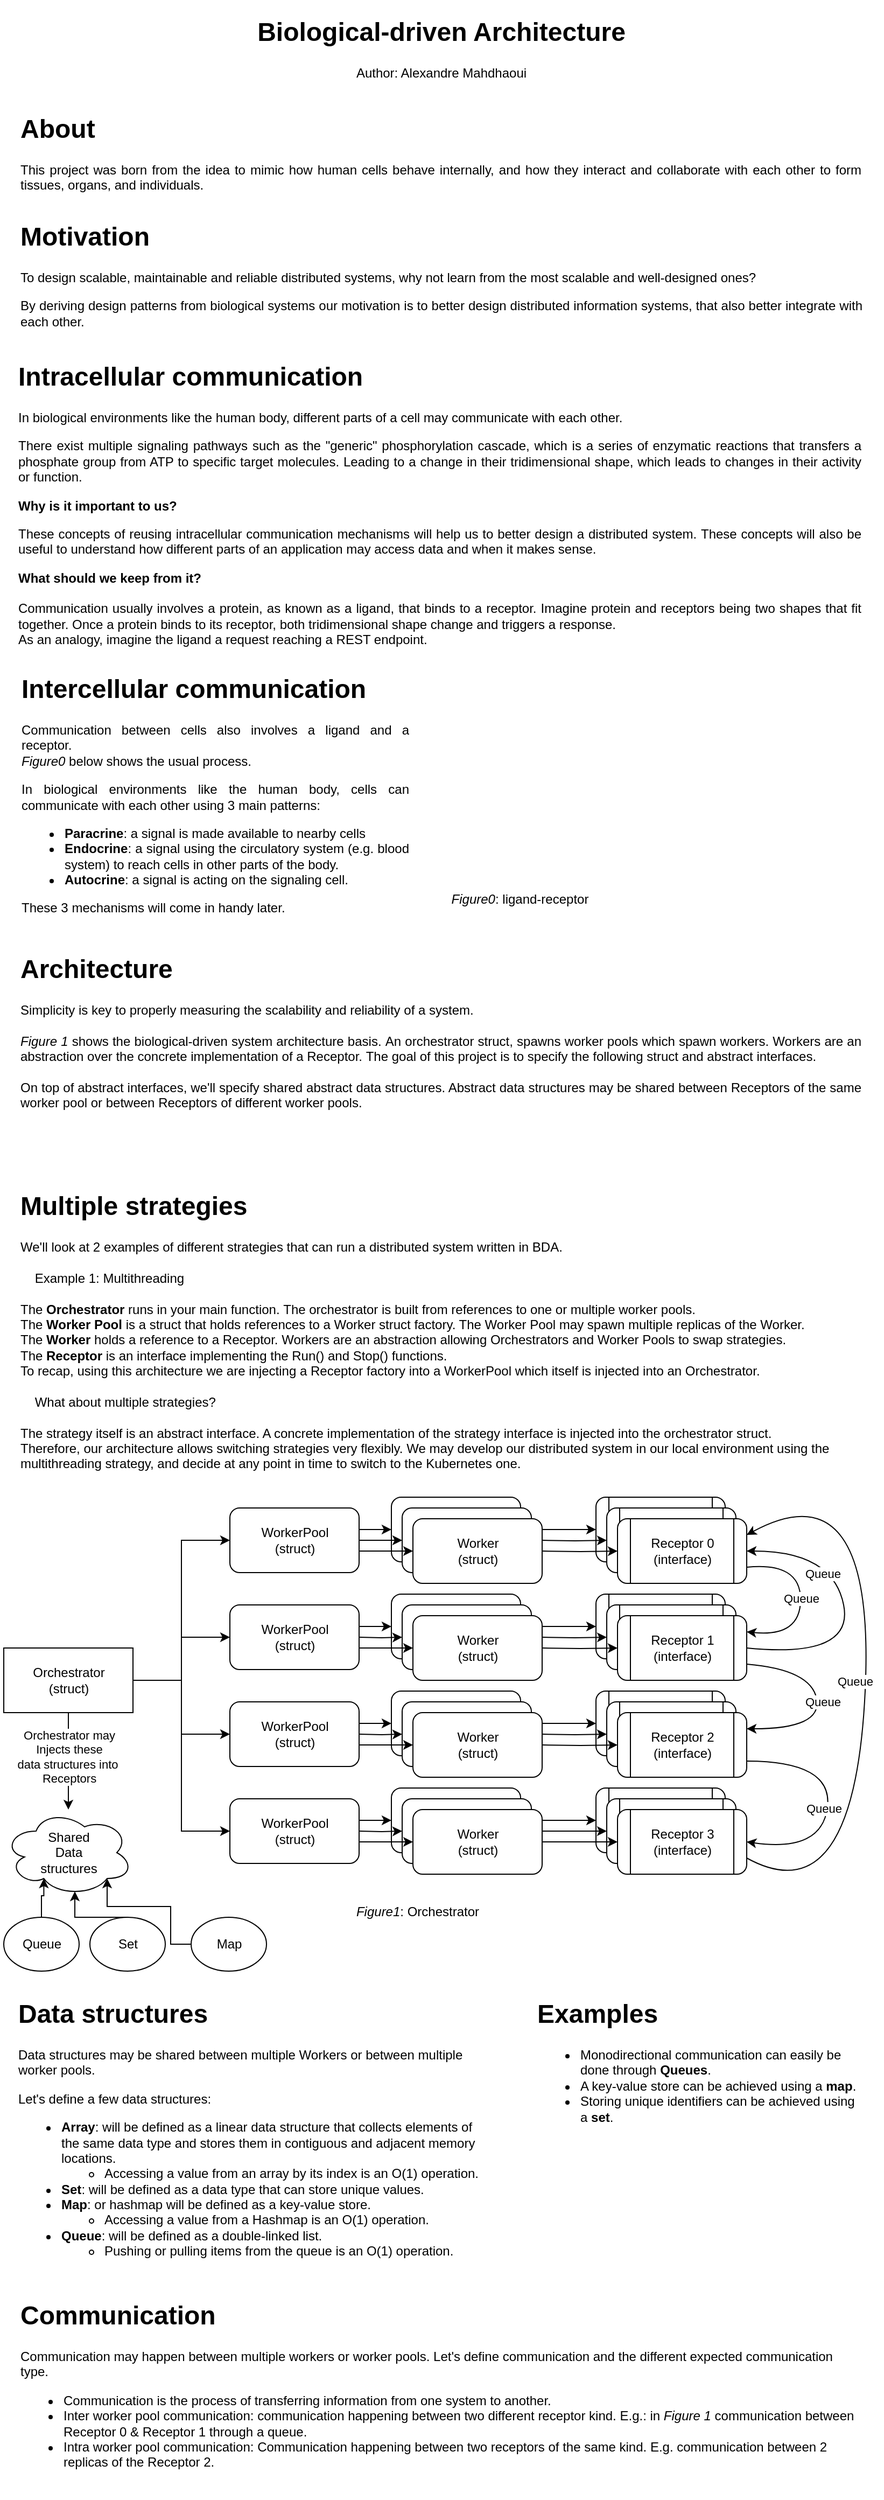<mxfile version="21.1.4" type="device">
  <diagram name="Page-1" id="3RTwwNzxo26qs1VDL8AL">
    <mxGraphModel dx="1060" dy="1988" grid="1" gridSize="10" guides="1" tooltips="1" connect="1" arrows="1" fold="1" page="1" pageScale="1" pageWidth="827" pageHeight="1169" math="0" shadow="0">
      <root>
        <mxCell id="0" />
        <mxCell id="1" parent="0" />
        <mxCell id="H1lLfUX2kMNGkCiDXfFh-97" value="" style="edgeStyle=orthogonalEdgeStyle;rounded=0;orthogonalLoop=1;jettySize=auto;html=1;" edge="1" parent="1" target="H1lLfUX2kMNGkCiDXfFh-98">
          <mxGeometry relative="1" as="geometry">
            <mxPoint x="500.5" y="450" as="sourcePoint" />
            <Array as="points">
              <mxPoint x="500.5" y="440" />
            </Array>
          </mxGeometry>
        </mxCell>
        <mxCell id="H1lLfUX2kMNGkCiDXfFh-58" value="Worker" style="rounded=1;whiteSpace=wrap;html=1;" vertex="1" parent="1">
          <mxGeometry x="370.5" y="230" width="120" height="60" as="geometry" />
        </mxCell>
        <mxCell id="H1lLfUX2kMNGkCiDXfFh-6" style="edgeStyle=orthogonalEdgeStyle;rounded=0;orthogonalLoop=1;jettySize=auto;html=1;entryX=0;entryY=0.5;entryDx=0;entryDy=0;" edge="1" parent="1" source="H1lLfUX2kMNGkCiDXfFh-1" target="H1lLfUX2kMNGkCiDXfFh-2">
          <mxGeometry relative="1" as="geometry" />
        </mxCell>
        <mxCell id="H1lLfUX2kMNGkCiDXfFh-7" style="edgeStyle=orthogonalEdgeStyle;rounded=0;orthogonalLoop=1;jettySize=auto;html=1;entryX=0;entryY=0.5;entryDx=0;entryDy=0;" edge="1" parent="1" source="H1lLfUX2kMNGkCiDXfFh-1" target="H1lLfUX2kMNGkCiDXfFh-3">
          <mxGeometry relative="1" as="geometry" />
        </mxCell>
        <mxCell id="H1lLfUX2kMNGkCiDXfFh-8" style="edgeStyle=orthogonalEdgeStyle;rounded=0;orthogonalLoop=1;jettySize=auto;html=1;entryX=0;entryY=0.5;entryDx=0;entryDy=0;" edge="1" parent="1" source="H1lLfUX2kMNGkCiDXfFh-1" target="H1lLfUX2kMNGkCiDXfFh-4">
          <mxGeometry relative="1" as="geometry" />
        </mxCell>
        <mxCell id="H1lLfUX2kMNGkCiDXfFh-9" style="edgeStyle=orthogonalEdgeStyle;rounded=0;orthogonalLoop=1;jettySize=auto;html=1;entryX=0;entryY=0.5;entryDx=0;entryDy=0;" edge="1" parent="1" source="H1lLfUX2kMNGkCiDXfFh-1" target="H1lLfUX2kMNGkCiDXfFh-5">
          <mxGeometry relative="1" as="geometry" />
        </mxCell>
        <mxCell id="H1lLfUX2kMNGkCiDXfFh-24" value="" style="edgeStyle=orthogonalEdgeStyle;rounded=0;orthogonalLoop=1;jettySize=auto;html=1;" edge="1" parent="1" source="H1lLfUX2kMNGkCiDXfFh-1" target="H1lLfUX2kMNGkCiDXfFh-23">
          <mxGeometry relative="1" as="geometry" />
        </mxCell>
        <mxCell id="H1lLfUX2kMNGkCiDXfFh-128" value="Orchestrator may&lt;br&gt;Injects these &lt;br&gt;data structures into&amp;nbsp;&lt;br&gt;Receptors" style="edgeLabel;html=1;align=center;verticalAlign=middle;resizable=0;points=[];" vertex="1" connectable="0" parent="H1lLfUX2kMNGkCiDXfFh-24">
          <mxGeometry x="0.215" y="-2" relative="1" as="geometry">
            <mxPoint x="2" y="-14" as="offset" />
          </mxGeometry>
        </mxCell>
        <mxCell id="H1lLfUX2kMNGkCiDXfFh-1" value="Orchestrator&lt;br&gt;(struct)" style="rounded=0;whiteSpace=wrap;html=1;" vertex="1" parent="1">
          <mxGeometry x="10.5" y="370" width="120" height="60" as="geometry" />
        </mxCell>
        <mxCell id="H1lLfUX2kMNGkCiDXfFh-11" value="" style="edgeStyle=orthogonalEdgeStyle;rounded=0;orthogonalLoop=1;jettySize=auto;html=1;" edge="1" parent="1" source="H1lLfUX2kMNGkCiDXfFh-2" target="H1lLfUX2kMNGkCiDXfFh-10">
          <mxGeometry relative="1" as="geometry" />
        </mxCell>
        <mxCell id="H1lLfUX2kMNGkCiDXfFh-59" style="edgeStyle=orthogonalEdgeStyle;rounded=0;orthogonalLoop=1;jettySize=auto;html=1;entryX=0;entryY=0.5;entryDx=0;entryDy=0;" edge="1" parent="1" source="H1lLfUX2kMNGkCiDXfFh-2" target="H1lLfUX2kMNGkCiDXfFh-58">
          <mxGeometry relative="1" as="geometry">
            <Array as="points">
              <mxPoint x="350.5" y="260" />
              <mxPoint x="350.5" y="260" />
            </Array>
          </mxGeometry>
        </mxCell>
        <mxCell id="H1lLfUX2kMNGkCiDXfFh-2" value="WorkerPool&lt;br&gt;(struct)" style="rounded=1;whiteSpace=wrap;html=1;" vertex="1" parent="1">
          <mxGeometry x="220.5" y="240" width="120" height="60" as="geometry" />
        </mxCell>
        <mxCell id="H1lLfUX2kMNGkCiDXfFh-3" value="WorkerPool&lt;br&gt;(struct)" style="rounded=1;whiteSpace=wrap;html=1;" vertex="1" parent="1">
          <mxGeometry x="220.5" y="330" width="120" height="60" as="geometry" />
        </mxCell>
        <mxCell id="H1lLfUX2kMNGkCiDXfFh-4" value="WorkerPool&lt;br&gt;(struct)" style="rounded=1;whiteSpace=wrap;html=1;" vertex="1" parent="1">
          <mxGeometry x="220.5" y="420" width="120" height="60" as="geometry" />
        </mxCell>
        <mxCell id="H1lLfUX2kMNGkCiDXfFh-5" value="WorkerPool&lt;br&gt;(struct)" style="rounded=1;whiteSpace=wrap;html=1;" vertex="1" parent="1">
          <mxGeometry x="220.5" y="510" width="120" height="60" as="geometry" />
        </mxCell>
        <mxCell id="H1lLfUX2kMNGkCiDXfFh-10" value="Worker" style="rounded=1;whiteSpace=wrap;html=1;" vertex="1" parent="1">
          <mxGeometry x="380.5" y="240" width="120" height="60" as="geometry" />
        </mxCell>
        <mxCell id="H1lLfUX2kMNGkCiDXfFh-43" value="" style="edgeStyle=orthogonalEdgeStyle;rounded=0;orthogonalLoop=1;jettySize=auto;html=1;" edge="1" parent="1" target="H1lLfUX2kMNGkCiDXfFh-42">
          <mxGeometry relative="1" as="geometry">
            <mxPoint x="500.5" y="540" as="sourcePoint" />
            <Array as="points">
              <mxPoint x="500.5" y="530" />
            </Array>
          </mxGeometry>
        </mxCell>
        <mxCell id="H1lLfUX2kMNGkCiDXfFh-141" style="edgeStyle=orthogonalEdgeStyle;rounded=0;orthogonalLoop=1;jettySize=auto;html=1;entryX=0.31;entryY=0.8;entryDx=0;entryDy=0;entryPerimeter=0;" edge="1" parent="1" source="H1lLfUX2kMNGkCiDXfFh-20" target="H1lLfUX2kMNGkCiDXfFh-23">
          <mxGeometry relative="1" as="geometry" />
        </mxCell>
        <mxCell id="H1lLfUX2kMNGkCiDXfFh-20" value="Queue" style="ellipse;whiteSpace=wrap;html=1;" vertex="1" parent="1">
          <mxGeometry x="10.5" y="620" width="70" height="50" as="geometry" />
        </mxCell>
        <mxCell id="H1lLfUX2kMNGkCiDXfFh-140" value="" style="edgeStyle=orthogonalEdgeStyle;rounded=0;orthogonalLoop=1;jettySize=auto;html=1;entryX=0.55;entryY=0.95;entryDx=0;entryDy=0;entryPerimeter=0;" edge="1" parent="1" source="H1lLfUX2kMNGkCiDXfFh-21" target="H1lLfUX2kMNGkCiDXfFh-23">
          <mxGeometry relative="1" as="geometry">
            <Array as="points">
              <mxPoint x="76.5" y="620" />
            </Array>
          </mxGeometry>
        </mxCell>
        <mxCell id="H1lLfUX2kMNGkCiDXfFh-21" value="Set" style="ellipse;whiteSpace=wrap;html=1;" vertex="1" parent="1">
          <mxGeometry x="90.5" y="620" width="70" height="50" as="geometry" />
        </mxCell>
        <mxCell id="H1lLfUX2kMNGkCiDXfFh-30" style="edgeStyle=orthogonalEdgeStyle;rounded=0;orthogonalLoop=1;jettySize=auto;html=1;entryX=0.8;entryY=0.8;entryDx=0;entryDy=0;entryPerimeter=0;" edge="1" parent="1" source="H1lLfUX2kMNGkCiDXfFh-22" target="H1lLfUX2kMNGkCiDXfFh-23">
          <mxGeometry relative="1" as="geometry">
            <Array as="points">
              <mxPoint x="165.5" y="610" />
              <mxPoint x="106.5" y="610" />
            </Array>
          </mxGeometry>
        </mxCell>
        <mxCell id="H1lLfUX2kMNGkCiDXfFh-22" value="Map" style="ellipse;whiteSpace=wrap;html=1;" vertex="1" parent="1">
          <mxGeometry x="184.5" y="620" width="70" height="50" as="geometry" />
        </mxCell>
        <mxCell id="H1lLfUX2kMNGkCiDXfFh-23" value="Shared &lt;br&gt;Data &lt;br&gt;structures" style="ellipse;shape=cloud;whiteSpace=wrap;html=1;rounded=0;" vertex="1" parent="1">
          <mxGeometry x="10.5" y="520" width="120" height="80" as="geometry" />
        </mxCell>
        <mxCell id="H1lLfUX2kMNGkCiDXfFh-42" value="Effector" style="shape=process;whiteSpace=wrap;html=1;backgroundOutline=1;rounded=1;" vertex="1" parent="1">
          <mxGeometry x="560.5" y="500" width="120" height="60" as="geometry" />
        </mxCell>
        <mxCell id="H1lLfUX2kMNGkCiDXfFh-56" value="Worker&lt;br&gt;(struct)" style="rounded=1;whiteSpace=wrap;html=1;" vertex="1" parent="1">
          <mxGeometry x="390.5" y="250" width="120" height="60" as="geometry" />
        </mxCell>
        <mxCell id="H1lLfUX2kMNGkCiDXfFh-57" style="edgeStyle=orthogonalEdgeStyle;rounded=0;orthogonalLoop=1;jettySize=auto;html=1;entryX=0;entryY=0.5;entryDx=0;entryDy=0;" edge="1" parent="1" source="H1lLfUX2kMNGkCiDXfFh-2" target="H1lLfUX2kMNGkCiDXfFh-56">
          <mxGeometry relative="1" as="geometry">
            <Array as="points">
              <mxPoint x="350.5" y="280" />
              <mxPoint x="350.5" y="280" />
            </Array>
          </mxGeometry>
        </mxCell>
        <mxCell id="H1lLfUX2kMNGkCiDXfFh-75" value="Worker" style="rounded=1;whiteSpace=wrap;html=1;" vertex="1" parent="1">
          <mxGeometry x="370.5" y="320" width="120" height="60" as="geometry" />
        </mxCell>
        <mxCell id="H1lLfUX2kMNGkCiDXfFh-76" value="" style="edgeStyle=orthogonalEdgeStyle;rounded=0;orthogonalLoop=1;jettySize=auto;html=1;" edge="1" parent="1" target="H1lLfUX2kMNGkCiDXfFh-78">
          <mxGeometry relative="1" as="geometry">
            <mxPoint x="340.5" y="360" as="sourcePoint" />
          </mxGeometry>
        </mxCell>
        <mxCell id="H1lLfUX2kMNGkCiDXfFh-77" style="edgeStyle=orthogonalEdgeStyle;rounded=0;orthogonalLoop=1;jettySize=auto;html=1;entryX=0;entryY=0.5;entryDx=0;entryDy=0;" edge="1" parent="1" target="H1lLfUX2kMNGkCiDXfFh-75">
          <mxGeometry relative="1" as="geometry">
            <mxPoint x="340.5" y="360" as="sourcePoint" />
            <Array as="points">
              <mxPoint x="340.5" y="350" />
            </Array>
          </mxGeometry>
        </mxCell>
        <mxCell id="H1lLfUX2kMNGkCiDXfFh-78" value="Worker" style="rounded=1;whiteSpace=wrap;html=1;" vertex="1" parent="1">
          <mxGeometry x="380.5" y="330" width="120" height="60" as="geometry" />
        </mxCell>
        <mxCell id="H1lLfUX2kMNGkCiDXfFh-79" value="Worker&lt;br style=&quot;border-color: var(--border-color);&quot;&gt;(struct)" style="rounded=1;whiteSpace=wrap;html=1;" vertex="1" parent="1">
          <mxGeometry x="390.5" y="340" width="120" height="60" as="geometry" />
        </mxCell>
        <mxCell id="H1lLfUX2kMNGkCiDXfFh-80" style="edgeStyle=orthogonalEdgeStyle;rounded=0;orthogonalLoop=1;jettySize=auto;html=1;entryX=0;entryY=0.5;entryDx=0;entryDy=0;" edge="1" parent="1" target="H1lLfUX2kMNGkCiDXfFh-79">
          <mxGeometry relative="1" as="geometry">
            <mxPoint x="340.5" y="360" as="sourcePoint" />
            <Array as="points">
              <mxPoint x="340.5" y="370" />
            </Array>
          </mxGeometry>
        </mxCell>
        <mxCell id="H1lLfUX2kMNGkCiDXfFh-81" value="Worker" style="rounded=1;whiteSpace=wrap;html=1;" vertex="1" parent="1">
          <mxGeometry x="370.5" y="410" width="120" height="60" as="geometry" />
        </mxCell>
        <mxCell id="H1lLfUX2kMNGkCiDXfFh-82" value="" style="edgeStyle=orthogonalEdgeStyle;rounded=0;orthogonalLoop=1;jettySize=auto;html=1;" edge="1" parent="1" target="H1lLfUX2kMNGkCiDXfFh-84">
          <mxGeometry relative="1" as="geometry">
            <mxPoint x="340.5" y="450" as="sourcePoint" />
          </mxGeometry>
        </mxCell>
        <mxCell id="H1lLfUX2kMNGkCiDXfFh-83" style="edgeStyle=orthogonalEdgeStyle;rounded=0;orthogonalLoop=1;jettySize=auto;html=1;entryX=0;entryY=0.5;entryDx=0;entryDy=0;" edge="1" parent="1" target="H1lLfUX2kMNGkCiDXfFh-81">
          <mxGeometry relative="1" as="geometry">
            <mxPoint x="340.5" y="450" as="sourcePoint" />
            <Array as="points">
              <mxPoint x="340.5" y="440" />
            </Array>
          </mxGeometry>
        </mxCell>
        <mxCell id="H1lLfUX2kMNGkCiDXfFh-84" value="Worker" style="rounded=1;whiteSpace=wrap;html=1;" vertex="1" parent="1">
          <mxGeometry x="380.5" y="420" width="120" height="60" as="geometry" />
        </mxCell>
        <mxCell id="H1lLfUX2kMNGkCiDXfFh-85" value="Worker&lt;br style=&quot;border-color: var(--border-color);&quot;&gt;(struct)" style="rounded=1;whiteSpace=wrap;html=1;" vertex="1" parent="1">
          <mxGeometry x="390.5" y="430" width="120" height="60" as="geometry" />
        </mxCell>
        <mxCell id="H1lLfUX2kMNGkCiDXfFh-86" style="edgeStyle=orthogonalEdgeStyle;rounded=0;orthogonalLoop=1;jettySize=auto;html=1;entryX=0;entryY=0.5;entryDx=0;entryDy=0;" edge="1" parent="1" target="H1lLfUX2kMNGkCiDXfFh-85">
          <mxGeometry relative="1" as="geometry">
            <mxPoint x="340.5" y="450" as="sourcePoint" />
            <Array as="points">
              <mxPoint x="340.5" y="460" />
            </Array>
          </mxGeometry>
        </mxCell>
        <mxCell id="H1lLfUX2kMNGkCiDXfFh-87" value="Worker" style="rounded=1;whiteSpace=wrap;html=1;" vertex="1" parent="1">
          <mxGeometry x="370.5" y="500" width="120" height="60" as="geometry" />
        </mxCell>
        <mxCell id="H1lLfUX2kMNGkCiDXfFh-88" value="" style="edgeStyle=orthogonalEdgeStyle;rounded=0;orthogonalLoop=1;jettySize=auto;html=1;" edge="1" parent="1" target="H1lLfUX2kMNGkCiDXfFh-90">
          <mxGeometry relative="1" as="geometry">
            <mxPoint x="340.5" y="540" as="sourcePoint" />
          </mxGeometry>
        </mxCell>
        <mxCell id="H1lLfUX2kMNGkCiDXfFh-89" style="edgeStyle=orthogonalEdgeStyle;rounded=0;orthogonalLoop=1;jettySize=auto;html=1;entryX=0;entryY=0.5;entryDx=0;entryDy=0;" edge="1" parent="1" target="H1lLfUX2kMNGkCiDXfFh-87">
          <mxGeometry relative="1" as="geometry">
            <mxPoint x="340.5" y="540" as="sourcePoint" />
            <Array as="points">
              <mxPoint x="340.5" y="530" />
            </Array>
          </mxGeometry>
        </mxCell>
        <mxCell id="H1lLfUX2kMNGkCiDXfFh-95" style="edgeStyle=orthogonalEdgeStyle;rounded=0;orthogonalLoop=1;jettySize=auto;html=1;entryX=0;entryY=0.5;entryDx=0;entryDy=0;" edge="1" parent="1" source="H1lLfUX2kMNGkCiDXfFh-90" target="H1lLfUX2kMNGkCiDXfFh-93">
          <mxGeometry relative="1" as="geometry" />
        </mxCell>
        <mxCell id="H1lLfUX2kMNGkCiDXfFh-90" value="Worker" style="rounded=1;whiteSpace=wrap;html=1;" vertex="1" parent="1">
          <mxGeometry x="380.5" y="510" width="120" height="60" as="geometry" />
        </mxCell>
        <mxCell id="H1lLfUX2kMNGkCiDXfFh-91" value="Worker&lt;br style=&quot;border-color: var(--border-color);&quot;&gt;(struct)" style="rounded=1;whiteSpace=wrap;html=1;" vertex="1" parent="1">
          <mxGeometry x="390.5" y="520" width="120" height="60" as="geometry" />
        </mxCell>
        <mxCell id="H1lLfUX2kMNGkCiDXfFh-92" style="edgeStyle=orthogonalEdgeStyle;rounded=0;orthogonalLoop=1;jettySize=auto;html=1;entryX=0;entryY=0.5;entryDx=0;entryDy=0;" edge="1" parent="1" target="H1lLfUX2kMNGkCiDXfFh-91">
          <mxGeometry relative="1" as="geometry">
            <mxPoint x="340.5" y="540" as="sourcePoint" />
            <Array as="points">
              <mxPoint x="340.5" y="550" />
            </Array>
          </mxGeometry>
        </mxCell>
        <mxCell id="H1lLfUX2kMNGkCiDXfFh-93" value="Effector" style="shape=process;whiteSpace=wrap;html=1;backgroundOutline=1;rounded=1;" vertex="1" parent="1">
          <mxGeometry x="570.5" y="510" width="120" height="60" as="geometry" />
        </mxCell>
        <mxCell id="H1lLfUX2kMNGkCiDXfFh-94" value="Receptor 3&lt;br&gt;(interface)" style="shape=process;whiteSpace=wrap;html=1;backgroundOutline=1;rounded=1;" vertex="1" parent="1">
          <mxGeometry x="580.5" y="520" width="120" height="60" as="geometry" />
        </mxCell>
        <mxCell id="H1lLfUX2kMNGkCiDXfFh-96" style="edgeStyle=orthogonalEdgeStyle;rounded=0;orthogonalLoop=1;jettySize=auto;html=1;" edge="1" parent="1" source="H1lLfUX2kMNGkCiDXfFh-91" target="H1lLfUX2kMNGkCiDXfFh-94">
          <mxGeometry relative="1" as="geometry" />
        </mxCell>
        <mxCell id="H1lLfUX2kMNGkCiDXfFh-98" value="Effector" style="shape=process;whiteSpace=wrap;html=1;backgroundOutline=1;rounded=1;" vertex="1" parent="1">
          <mxGeometry x="560.5" y="410" width="120" height="60" as="geometry" />
        </mxCell>
        <mxCell id="H1lLfUX2kMNGkCiDXfFh-100" value="Effector" style="shape=process;whiteSpace=wrap;html=1;backgroundOutline=1;rounded=1;" vertex="1" parent="1">
          <mxGeometry x="570.5" y="420" width="120" height="60" as="geometry" />
        </mxCell>
        <mxCell id="H1lLfUX2kMNGkCiDXfFh-101" value="Receptor 2&lt;br&gt;(interface)" style="shape=process;whiteSpace=wrap;html=1;backgroundOutline=1;rounded=1;" vertex="1" parent="1">
          <mxGeometry x="580.5" y="430" width="120" height="60" as="geometry" />
        </mxCell>
        <mxCell id="H1lLfUX2kMNGkCiDXfFh-102" style="edgeStyle=orthogonalEdgeStyle;rounded=0;orthogonalLoop=1;jettySize=auto;html=1;" edge="1" parent="1" target="H1lLfUX2kMNGkCiDXfFh-101">
          <mxGeometry relative="1" as="geometry">
            <mxPoint x="510.5" y="460" as="sourcePoint" />
          </mxGeometry>
        </mxCell>
        <mxCell id="H1lLfUX2kMNGkCiDXfFh-99" style="edgeStyle=orthogonalEdgeStyle;rounded=0;orthogonalLoop=1;jettySize=auto;html=1;entryX=0;entryY=0.5;entryDx=0;entryDy=0;" edge="1" parent="1" target="H1lLfUX2kMNGkCiDXfFh-100">
          <mxGeometry relative="1" as="geometry">
            <mxPoint x="510.5" y="450" as="sourcePoint" />
          </mxGeometry>
        </mxCell>
        <mxCell id="H1lLfUX2kMNGkCiDXfFh-103" value="" style="edgeStyle=orthogonalEdgeStyle;rounded=0;orthogonalLoop=1;jettySize=auto;html=1;" edge="1" parent="1" target="H1lLfUX2kMNGkCiDXfFh-104">
          <mxGeometry relative="1" as="geometry">
            <mxPoint x="510.5" y="350" as="sourcePoint" />
            <Array as="points">
              <mxPoint x="510.5" y="350" />
              <mxPoint x="510.5" y="350" />
            </Array>
          </mxGeometry>
        </mxCell>
        <mxCell id="H1lLfUX2kMNGkCiDXfFh-104" value="Effector" style="shape=process;whiteSpace=wrap;html=1;backgroundOutline=1;rounded=1;" vertex="1" parent="1">
          <mxGeometry x="560.5" y="320" width="120" height="60" as="geometry" />
        </mxCell>
        <mxCell id="H1lLfUX2kMNGkCiDXfFh-105" value="Effector" style="shape=process;whiteSpace=wrap;html=1;backgroundOutline=1;rounded=1;" vertex="1" parent="1">
          <mxGeometry x="570.5" y="330" width="120" height="60" as="geometry" />
        </mxCell>
        <mxCell id="H1lLfUX2kMNGkCiDXfFh-106" value="Receptor 1&lt;br&gt;(interface)" style="shape=process;whiteSpace=wrap;html=1;backgroundOutline=1;rounded=1;" vertex="1" parent="1">
          <mxGeometry x="580.5" y="340" width="120" height="60" as="geometry" />
        </mxCell>
        <mxCell id="H1lLfUX2kMNGkCiDXfFh-107" style="edgeStyle=orthogonalEdgeStyle;rounded=0;orthogonalLoop=1;jettySize=auto;html=1;" edge="1" parent="1" target="H1lLfUX2kMNGkCiDXfFh-106">
          <mxGeometry relative="1" as="geometry">
            <mxPoint x="510.5" y="370" as="sourcePoint" />
          </mxGeometry>
        </mxCell>
        <mxCell id="H1lLfUX2kMNGkCiDXfFh-108" style="edgeStyle=orthogonalEdgeStyle;rounded=0;orthogonalLoop=1;jettySize=auto;html=1;entryX=0;entryY=0.5;entryDx=0;entryDy=0;" edge="1" parent="1" target="H1lLfUX2kMNGkCiDXfFh-105">
          <mxGeometry relative="1" as="geometry">
            <mxPoint x="510.5" y="360" as="sourcePoint" />
          </mxGeometry>
        </mxCell>
        <mxCell id="H1lLfUX2kMNGkCiDXfFh-109" value="" style="edgeStyle=orthogonalEdgeStyle;rounded=0;orthogonalLoop=1;jettySize=auto;html=1;" edge="1" parent="1" target="H1lLfUX2kMNGkCiDXfFh-110">
          <mxGeometry relative="1" as="geometry">
            <mxPoint x="520.5" y="260" as="sourcePoint" />
            <Array as="points">
              <mxPoint x="510.5" y="260" />
              <mxPoint x="510.5" y="260" />
            </Array>
          </mxGeometry>
        </mxCell>
        <mxCell id="H1lLfUX2kMNGkCiDXfFh-110" value="Effector" style="shape=process;whiteSpace=wrap;html=1;backgroundOutline=1;rounded=1;" vertex="1" parent="1">
          <mxGeometry x="560.5" y="230" width="120" height="60" as="geometry" />
        </mxCell>
        <mxCell id="H1lLfUX2kMNGkCiDXfFh-111" value="Effector" style="shape=process;whiteSpace=wrap;html=1;backgroundOutline=1;rounded=1;" vertex="1" parent="1">
          <mxGeometry x="570.5" y="240" width="120" height="60" as="geometry" />
        </mxCell>
        <mxCell id="H1lLfUX2kMNGkCiDXfFh-112" value="Receptor 0&lt;br&gt;(interface)" style="shape=process;whiteSpace=wrap;html=1;backgroundOutline=1;rounded=1;" vertex="1" parent="1">
          <mxGeometry x="580.5" y="250" width="120" height="60" as="geometry" />
        </mxCell>
        <mxCell id="H1lLfUX2kMNGkCiDXfFh-113" style="edgeStyle=orthogonalEdgeStyle;rounded=0;orthogonalLoop=1;jettySize=auto;html=1;" edge="1" parent="1" target="H1lLfUX2kMNGkCiDXfFh-112">
          <mxGeometry relative="1" as="geometry">
            <mxPoint x="510.5" y="280" as="sourcePoint" />
          </mxGeometry>
        </mxCell>
        <mxCell id="H1lLfUX2kMNGkCiDXfFh-114" style="edgeStyle=orthogonalEdgeStyle;rounded=0;orthogonalLoop=1;jettySize=auto;html=1;entryX=0;entryY=0.5;entryDx=0;entryDy=0;" edge="1" parent="1" target="H1lLfUX2kMNGkCiDXfFh-111">
          <mxGeometry relative="1" as="geometry">
            <mxPoint x="510.5" y="270" as="sourcePoint" />
          </mxGeometry>
        </mxCell>
        <mxCell id="H1lLfUX2kMNGkCiDXfFh-116" value="" style="curved=1;endArrow=classic;html=1;rounded=0;exitX=1;exitY=0.75;exitDx=0;exitDy=0;entryX=1;entryY=0.25;entryDx=0;entryDy=0;" edge="1" parent="1" source="H1lLfUX2kMNGkCiDXfFh-112" target="H1lLfUX2kMNGkCiDXfFh-106">
          <mxGeometry width="50" height="50" relative="1" as="geometry">
            <mxPoint x="700.5" y="280" as="sourcePoint" />
            <mxPoint x="750.5" y="230" as="targetPoint" />
            <Array as="points">
              <mxPoint x="750.5" y="290" />
              <mxPoint x="750.5" y="360" />
            </Array>
          </mxGeometry>
        </mxCell>
        <mxCell id="H1lLfUX2kMNGkCiDXfFh-117" value="Queue" style="edgeLabel;html=1;align=center;verticalAlign=middle;resizable=0;points=[];" vertex="1" connectable="0" parent="H1lLfUX2kMNGkCiDXfFh-116">
          <mxGeometry x="0.279" y="-4" relative="1" as="geometry">
            <mxPoint x="4" y="-25" as="offset" />
          </mxGeometry>
        </mxCell>
        <mxCell id="H1lLfUX2kMNGkCiDXfFh-120" value="" style="curved=1;endArrow=classic;html=1;rounded=0;exitX=1;exitY=0.75;exitDx=0;exitDy=0;entryX=1;entryY=0.5;entryDx=0;entryDy=0;" edge="1" parent="1" source="H1lLfUX2kMNGkCiDXfFh-101" target="H1lLfUX2kMNGkCiDXfFh-94">
          <mxGeometry width="50" height="50" relative="1" as="geometry">
            <mxPoint x="710.5" y="460" as="sourcePoint" />
            <mxPoint x="710.5" y="550" as="targetPoint" />
            <Array as="points">
              <mxPoint x="780.5" y="475" />
              <mxPoint x="770.5" y="560" />
            </Array>
          </mxGeometry>
        </mxCell>
        <mxCell id="H1lLfUX2kMNGkCiDXfFh-121" value="Queue" style="edgeLabel;html=1;align=center;verticalAlign=middle;resizable=0;points=[];" vertex="1" connectable="0" parent="H1lLfUX2kMNGkCiDXfFh-120">
          <mxGeometry x="0.279" y="-4" relative="1" as="geometry">
            <mxPoint x="4" y="-26" as="offset" />
          </mxGeometry>
        </mxCell>
        <mxCell id="H1lLfUX2kMNGkCiDXfFh-122" value="" style="curved=1;endArrow=classic;html=1;rounded=0;exitX=1;exitY=0.75;exitDx=0;exitDy=0;entryX=1;entryY=0.25;entryDx=0;entryDy=0;" edge="1" parent="1" source="H1lLfUX2kMNGkCiDXfFh-106" target="H1lLfUX2kMNGkCiDXfFh-101">
          <mxGeometry width="50" height="50" relative="1" as="geometry">
            <mxPoint x="700.5" y="370" as="sourcePoint" />
            <mxPoint x="700.5" y="460" as="targetPoint" />
            <Array as="points">
              <mxPoint x="760.5" y="390" />
              <mxPoint x="770.5" y="445" />
            </Array>
          </mxGeometry>
        </mxCell>
        <mxCell id="H1lLfUX2kMNGkCiDXfFh-123" value="Queue" style="edgeLabel;html=1;align=center;verticalAlign=middle;resizable=0;points=[];" vertex="1" connectable="0" parent="H1lLfUX2kMNGkCiDXfFh-122">
          <mxGeometry x="0.279" y="-4" relative="1" as="geometry">
            <mxPoint x="3" y="-21" as="offset" />
          </mxGeometry>
        </mxCell>
        <mxCell id="H1lLfUX2kMNGkCiDXfFh-126" value="" style="curved=1;endArrow=classic;html=1;rounded=0;exitX=1;exitY=0.75;exitDx=0;exitDy=0;entryX=1;entryY=0.25;entryDx=0;entryDy=0;" edge="1" parent="1" source="H1lLfUX2kMNGkCiDXfFh-94" target="H1lLfUX2kMNGkCiDXfFh-112">
          <mxGeometry width="50" height="50" relative="1" as="geometry">
            <mxPoint x="700.5" y="550" as="sourcePoint" />
            <mxPoint x="700.5" y="640" as="targetPoint" />
            <Array as="points">
              <mxPoint x="800.5" y="620" />
              <mxPoint x="820.5" y="200" />
            </Array>
          </mxGeometry>
        </mxCell>
        <mxCell id="H1lLfUX2kMNGkCiDXfFh-127" value="Queue" style="edgeLabel;html=1;align=center;verticalAlign=middle;resizable=0;points=[];" vertex="1" connectable="0" parent="H1lLfUX2kMNGkCiDXfFh-126">
          <mxGeometry x="0.279" y="-4" relative="1" as="geometry">
            <mxPoint x="-19" y="95" as="offset" />
          </mxGeometry>
        </mxCell>
        <mxCell id="H1lLfUX2kMNGkCiDXfFh-129" value="" style="curved=1;endArrow=classic;html=1;rounded=0;exitX=1;exitY=0.5;exitDx=0;exitDy=0;entryX=1;entryY=0.5;entryDx=0;entryDy=0;" edge="1" parent="1" source="H1lLfUX2kMNGkCiDXfFh-106" target="H1lLfUX2kMNGkCiDXfFh-112">
          <mxGeometry width="50" height="50" relative="1" as="geometry">
            <mxPoint x="700.5" y="370" as="sourcePoint" />
            <mxPoint x="700.5" y="445" as="targetPoint" />
            <Array as="points">
              <mxPoint x="800.5" y="380" />
              <mxPoint x="780.5" y="280" />
            </Array>
          </mxGeometry>
        </mxCell>
        <mxCell id="H1lLfUX2kMNGkCiDXfFh-130" value="Queue" style="edgeLabel;html=1;align=center;verticalAlign=middle;resizable=0;points=[];" vertex="1" connectable="0" parent="H1lLfUX2kMNGkCiDXfFh-129">
          <mxGeometry x="0.279" y="-4" relative="1" as="geometry">
            <mxPoint x="-18" as="offset" />
          </mxGeometry>
        </mxCell>
        <mxCell id="H1lLfUX2kMNGkCiDXfFh-133" value="&lt;h1&gt;Examples&lt;/h1&gt;&lt;p&gt;&lt;/p&gt;&lt;ul&gt;&lt;li&gt;Monodirectional communication can easily be done through &lt;b&gt;Queues&lt;/b&gt;.&lt;/li&gt;&lt;li&gt;A key-value store can be achieved using a &lt;b&gt;map&lt;/b&gt;.&lt;/li&gt;&lt;li&gt;Storing unique identifiers can be achieved using a &lt;b&gt;set&lt;/b&gt;.&lt;/li&gt;&lt;/ul&gt;&lt;p&gt;&lt;/p&gt;" style="text;html=1;strokeColor=none;fillColor=none;spacing=5;spacingTop=-20;whiteSpace=wrap;overflow=hidden;rounded=0;" vertex="1" parent="1">
          <mxGeometry x="500.5" y="690" width="309.5" height="160" as="geometry" />
        </mxCell>
        <mxCell id="H1lLfUX2kMNGkCiDXfFh-134" value="&lt;h1&gt;Data structures&lt;/h1&gt;&lt;p&gt;Data structures may be shared between multiple Workers or between multiple worker pools.&lt;/p&gt;&lt;p&gt;Let&#39;s define a few data structures:&lt;span style=&quot;background-color: initial;&quot;&gt;&amp;nbsp;&lt;/span&gt;&lt;/p&gt;&lt;ul&gt;&lt;li&gt;&lt;b&gt;Array&lt;/b&gt;: will be defined as a linear data structure that collects elements of the same data type and stores them in contiguous and adjacent memory locations.&lt;/li&gt;&lt;ul&gt;&lt;li&gt;Accessing a value from an array by its index is an O(1) operation.&lt;/li&gt;&lt;/ul&gt;&lt;li&gt;&lt;b&gt;Set&lt;/b&gt;: will be defined as a data type that can store unique values.&lt;/li&gt;&lt;li&gt;&lt;b&gt;Map&lt;/b&gt;: or hashmap will be defined as a key-value store.&lt;/li&gt;&lt;ul&gt;&lt;li&gt;Accessing a value from a Hashmap is an O(1) operation.&lt;/li&gt;&lt;/ul&gt;&lt;li style=&quot;border-color: var(--border-color);&quot;&gt;&lt;b&gt;Queue&lt;/b&gt;: will be defined as a double-linked list.&amp;nbsp;&lt;/li&gt;&lt;ul&gt;&lt;li style=&quot;border-color: var(--border-color);&quot;&gt;Pushing or pulling items from the queue is an O(1) operation.&lt;/li&gt;&lt;/ul&gt;&lt;/ul&gt;&lt;p&gt;&lt;/p&gt;" style="text;html=1;strokeColor=none;fillColor=none;spacing=5;spacingTop=-20;whiteSpace=wrap;overflow=hidden;rounded=0;" vertex="1" parent="1">
          <mxGeometry x="19" y="690" width="441" height="290" as="geometry" />
        </mxCell>
        <mxCell id="H1lLfUX2kMNGkCiDXfFh-135" value="&lt;h1 style=&quot;text-align: justify;&quot;&gt;Intercellular communication&lt;/h1&gt;&lt;div style=&quot;border-color: var(--border-color); text-align: justify;&quot;&gt;Communication between cells also involves a ligand and a receptor.&lt;/div&gt;&lt;div style=&quot;border-color: var(--border-color); text-align: justify;&quot;&gt;&lt;i&gt;Figure0&lt;/i&gt; below shows the usual process.&lt;/div&gt;&lt;p style=&quot;text-align: justify;&quot;&gt;&lt;span style=&quot;background-color: initial;&quot;&gt;In biological environments like the human body, cells can communicate with each other using 3 main patterns:&lt;/span&gt;&lt;br&gt;&lt;/p&gt;&lt;p&gt;&lt;/p&gt;&lt;ul&gt;&lt;li style=&quot;text-align: justify;&quot;&gt;&lt;b&gt;Paracrine&lt;/b&gt;: a signal is made available to nearby cells&lt;/li&gt;&lt;li style=&quot;text-align: justify;&quot;&gt;&lt;b&gt;Endocrine&lt;/b&gt;: a signal using the circulatory system (e.g. blood system) to reach cells in other parts of the body.&lt;/li&gt;&lt;li style=&quot;text-align: justify;&quot;&gt;&lt;b&gt;Autocrine&lt;/b&gt;: a signal is acting on the signaling cell.&lt;/li&gt;&lt;/ul&gt;&lt;div style=&quot;text-align: justify;&quot;&gt;These 3 mechanisms will come in handy later.&lt;/div&gt;&lt;div style=&quot;text-align: justify;&quot;&gt;&lt;br&gt;&lt;/div&gt;&lt;div style=&quot;text-align: justify;&quot;&gt;&lt;br&gt;&lt;/div&gt;&lt;p&gt;&lt;/p&gt;" style="text;html=1;strokeColor=none;fillColor=none;spacing=5;spacingTop=-20;whiteSpace=wrap;overflow=hidden;rounded=0;" vertex="1" parent="1">
          <mxGeometry x="21.99" y="-540" width="368.01" height="240" as="geometry" />
        </mxCell>
        <mxCell id="H1lLfUX2kMNGkCiDXfFh-136" value="&lt;h1 style=&quot;text-align: justify;&quot;&gt;About&lt;/h1&gt;&lt;p style=&quot;text-align: justify;&quot;&gt;This project was born from the idea to mimic how human cells behave internally, and how they interact and collaborate with each other to form tissues, organs, and individuals.&lt;/p&gt;" style="text;html=1;strokeColor=none;fillColor=none;spacing=5;spacingTop=-20;whiteSpace=wrap;overflow=hidden;rounded=0;" vertex="1" parent="1">
          <mxGeometry x="21" y="-1060" width="789" height="90" as="geometry" />
        </mxCell>
        <mxCell id="H1lLfUX2kMNGkCiDXfFh-137" value="&lt;h1&gt;Biological-driven Architecture&lt;/h1&gt;&lt;div&gt;Author: Alexandre Mahdhaoui&lt;/div&gt;" style="text;html=1;strokeColor=none;fillColor=none;spacing=5;spacingTop=-20;whiteSpace=wrap;overflow=hidden;rounded=0;align=center;" vertex="1" parent="1">
          <mxGeometry x="7" y="-1150" width="820" height="70" as="geometry" />
        </mxCell>
        <mxCell id="H1lLfUX2kMNGkCiDXfFh-138" value="&lt;h1 style=&quot;text-align: justify;&quot;&gt;Motivation&lt;/h1&gt;&lt;p style=&quot;text-align: justify;&quot;&gt;To design scalable, maintainable and reliable distributed systems, why not learn from the most scalable and well-designed ones?&lt;br&gt;&lt;/p&gt;&lt;p style=&quot;text-align: justify;&quot;&gt;By deriving design patterns from biological systems our motivation is to better design distributed information systems, that also better integrate with each other.&lt;/p&gt;" style="text;html=1;strokeColor=none;fillColor=none;spacing=5;spacingTop=-20;whiteSpace=wrap;overflow=hidden;rounded=0;" vertex="1" parent="1">
          <mxGeometry x="20.5" y="-960" width="789.5" height="110" as="geometry" />
        </mxCell>
        <mxCell id="H1lLfUX2kMNGkCiDXfFh-139" value="&lt;h1&gt;Communication&lt;/h1&gt;&lt;p&gt;Communication may happen between multiple workers or worker pools.&amp;nbsp;&lt;span style=&quot;background-color: initial;&quot;&gt;Let&#39;s define communication and the different expected communication type.&lt;/span&gt;&lt;/p&gt;&lt;p&gt;&lt;/p&gt;&lt;ul&gt;&lt;li&gt;Communication is the process of transferring information from one system to another.&lt;/li&gt;&lt;li&gt;Inter worker pool communication: communication happening between two different receptor kind. E.g.: in &lt;i&gt;Figure 1&lt;/i&gt; communication between Receptor 0 &amp;amp; Receptor 1 through a queue.&lt;/li&gt;&lt;li&gt;Intra worker pool communication: Communication happening between two receptors of the same kind. E.g. communication between 2 replicas of the Receptor 2.&lt;/li&gt;&lt;/ul&gt;&lt;p&gt;&lt;/p&gt;" style="text;html=1;strokeColor=none;fillColor=none;spacing=5;spacingTop=-20;whiteSpace=wrap;overflow=hidden;rounded=0;" vertex="1" parent="1">
          <mxGeometry x="21" y="970" width="789" height="190" as="geometry" />
        </mxCell>
        <mxCell id="H1lLfUX2kMNGkCiDXfFh-143" value="&lt;h1 style=&quot;text-align: justify;&quot;&gt;Intracellular communication&lt;/h1&gt;&lt;p style=&quot;text-align: justify;&quot;&gt;In biological environments like the human body, different parts of a cell may communicate with each other.&lt;/p&gt;&lt;p style=&quot;text-align: justify;&quot;&gt;There exist multiple signaling pathways such as the &quot;generic&quot; phosphorylation cascade, which is a series of enzymatic reactions that transfers a phosphate group from ATP to specific target molecules. Leading to a change in their tridimensional shape, which leads to changes in their activity or function.&lt;/p&gt;&lt;p style=&quot;text-align: justify;&quot;&gt;&lt;b&gt;Why is it important to us?&lt;/b&gt;&lt;/p&gt;&lt;p style=&quot;text-align: justify;&quot;&gt;These concepts of reusing intracellular communication mechanisms will help us to better design a distributed system.&amp;nbsp;&lt;span style=&quot;background-color: initial;&quot;&gt;These concepts will also be useful to understand how different parts of an application may access data and when it makes sense.&lt;/span&gt;&lt;/p&gt;&lt;div style=&quot;border-color: var(--border-color); text-align: justify;&quot;&gt;&lt;b&gt;What should we keep from it?&lt;/b&gt;&lt;/div&gt;&lt;div style=&quot;border-color: var(--border-color); text-align: justify;&quot;&gt;&lt;br&gt;&lt;/div&gt;&lt;div style=&quot;border-color: var(--border-color); text-align: justify;&quot;&gt;Communication usually involves a protein, as known as a ligand, that binds to a receptor. I&lt;span style=&quot;background-color: initial;&quot;&gt;magine protein and receptors being two shapes that fit together.&amp;nbsp;&lt;/span&gt;&lt;span style=&quot;background-color: initial;&quot;&gt;Once a protein binds to its receptor, both tridimensional shape change and triggers a response.&lt;/span&gt;&lt;/div&gt;&lt;div style=&quot;border-color: var(--border-color); text-align: justify;&quot;&gt;&lt;span style=&quot;background-color: initial;&quot;&gt;As an analogy, imagine the ligand a request reaching a REST endpoint.&lt;/span&gt;&lt;/div&gt;&lt;p&gt;&lt;/p&gt;" style="text;html=1;strokeColor=none;fillColor=none;spacing=5;spacingTop=-20;whiteSpace=wrap;overflow=hidden;rounded=0;" vertex="1" parent="1">
          <mxGeometry x="19" y="-830" width="791" height="280" as="geometry" />
        </mxCell>
        <mxCell id="H1lLfUX2kMNGkCiDXfFh-146" value="" style="shape=image;verticalLabelPosition=bottom;labelBackgroundColor=default;verticalAlign=top;aspect=fixed;imageAspect=0;image=https://biologydictionary.net/wp-content/uploads/2018/02/The-External-Reactions-and-the-Internal-Reactions.jpg;" vertex="1" parent="1">
          <mxGeometry x="403.01" y="-470" width="406.99" height="159.66" as="geometry" />
        </mxCell>
        <mxCell id="H1lLfUX2kMNGkCiDXfFh-148" value="&lt;i&gt;Figure0&lt;/i&gt;: ligand-receptor" style="text;html=1;strokeColor=none;fillColor=none;align=center;verticalAlign=middle;whiteSpace=wrap;rounded=0;" vertex="1" parent="1">
          <mxGeometry x="420" y="-340.34" width="140" height="30" as="geometry" />
        </mxCell>
        <mxCell id="H1lLfUX2kMNGkCiDXfFh-149" value="&lt;i style=&quot;&quot;&gt;Figure1&lt;/i&gt;: Orchestrator" style="text;html=1;strokeColor=none;fillColor=none;align=center;verticalAlign=middle;whiteSpace=wrap;rounded=0;" vertex="1" parent="1">
          <mxGeometry x="324.5" y="600" width="140" height="30" as="geometry" />
        </mxCell>
        <mxCell id="H1lLfUX2kMNGkCiDXfFh-150" value="&lt;h1 style=&quot;text-align: justify;&quot;&gt;&lt;span style=&quot;background-color: initial;&quot;&gt;Architecture&lt;/span&gt;&lt;/h1&gt;&lt;div style=&quot;text-align: justify;&quot;&gt;Simplicity is key to properly measuring the scalability and reliability of a system.&amp;nbsp;&lt;/div&gt;&lt;div style=&quot;text-align: justify;&quot;&gt;&lt;i style=&quot;background-color: initial;&quot;&gt;&lt;br&gt;&lt;/i&gt;&lt;/div&gt;&lt;div style=&quot;text-align: justify;&quot;&gt;&lt;i style=&quot;background-color: initial;&quot;&gt;Figure 1&lt;/i&gt;&lt;span style=&quot;background-color: initial;&quot;&gt; shows the biological-driven system architecture basis.&amp;nbsp;&lt;/span&gt;&lt;span style=&quot;background-color: initial;&quot;&gt;An orchestrator struct, spawns worker pools which spawn workers. Workers are an abstraction over the concrete implementation of a Receptor.&amp;nbsp;&lt;/span&gt;&lt;span style=&quot;background-color: initial;&quot;&gt;The goal of this project is to specify the following struct and abstract interfaces.&lt;/span&gt;&lt;/div&gt;&lt;div style=&quot;text-align: justify;&quot;&gt;&lt;br&gt;&lt;/div&gt;&lt;div style=&quot;text-align: justify;&quot;&gt;On top of abstract interfaces, we&#39;ll specify shared abstract data structures. Abstract data structures may be shared between Receptors of the same worker pool or between Receptors of different worker pools.&lt;/div&gt;&lt;div style=&quot;text-align: justify;&quot;&gt;&lt;br&gt;&lt;/div&gt;&lt;div style=&quot;text-align: justify;&quot;&gt;&lt;br&gt;&lt;/div&gt;&lt;div style=&quot;text-align: justify;&quot;&gt;&lt;br&gt;&lt;/div&gt;&lt;div style=&quot;text-align: justify;&quot;&gt;&lt;br&gt;&lt;/div&gt;&lt;p&gt;&lt;/p&gt;" style="text;html=1;strokeColor=none;fillColor=none;spacing=5;spacingTop=-20;whiteSpace=wrap;overflow=hidden;rounded=0;" vertex="1" parent="1">
          <mxGeometry x="21" y="-280" width="789" height="220" as="geometry" />
        </mxCell>
        <mxCell id="H1lLfUX2kMNGkCiDXfFh-151" value="&lt;h1 style=&quot;text-align: justify;&quot;&gt;Multiple strategies&lt;/h1&gt;&lt;div&gt;We&#39;ll look at 2 examples of different strategies that can run a distributed system written in BDA.&lt;/div&gt;&lt;div&gt;&lt;br&gt;&lt;/div&gt;&lt;div&gt;&amp;nbsp; &amp;nbsp; Example 1: Multithreading&lt;/div&gt;&lt;div&gt;&lt;span style=&quot;background-color: initial;&quot;&gt;&lt;br&gt;&lt;/span&gt;&lt;/div&gt;&lt;div&gt;&lt;span style=&quot;background-color: initial;&quot;&gt;The &lt;b&gt;Orchestrator&lt;/b&gt; runs in your main function.&amp;nbsp;&lt;/span&gt;&lt;span style=&quot;background-color: initial;&quot;&gt;The orchestrator is built from references to one or multiple worker pools.&lt;/span&gt;&lt;/div&gt;&lt;div&gt;&lt;span style=&quot;background-color: initial;&quot;&gt;The &lt;b&gt;Worker Pool&lt;/b&gt;&amp;nbsp;is a struct that holds references to a Worker struct factory. The Worker Pool may spawn multiple replicas of the Worker.&lt;/span&gt;&lt;/div&gt;&lt;div&gt;&lt;span style=&quot;background-color: initial;&quot;&gt;The&lt;b&gt; Worker&lt;/b&gt;&amp;nbsp;holds a reference to a Receptor. Workers are an abstraction allowing Orchestrators and Worker Pools to swap strategies.&amp;nbsp;&lt;/span&gt;&lt;/div&gt;&lt;div&gt;&lt;span style=&quot;background-color: initial;&quot;&gt;The&amp;nbsp;&lt;b&gt;Receptor &lt;/b&gt;is an interface&amp;nbsp;implementing the Run() and Stop() functions.&lt;/span&gt;&lt;/div&gt;&lt;div&gt;&lt;span style=&quot;background-color: initial;&quot;&gt;To recap, using this architecture we are injecting a Receptor factory into a WorkerPool which itself is injected into an Orchestrator.&lt;/span&gt;&lt;br&gt;&lt;/div&gt;&lt;div&gt;&lt;br&gt;&lt;/div&gt;&lt;div&gt;&amp;nbsp; &amp;nbsp; What about multiple strategies?&lt;/div&gt;&lt;div&gt;&lt;span style=&quot;background-color: initial;&quot;&gt;&lt;br&gt;&lt;/span&gt;&lt;/div&gt;&lt;div&gt;&lt;span style=&quot;background-color: initial;&quot;&gt;The strategy itself is an abstract interface. A concrete implementation of the strategy interface is injected into the orchestrator struct.&lt;/span&gt;&lt;/div&gt;&lt;div&gt;&lt;span style=&quot;background-color: initial;&quot;&gt;Therefore, our architecture allows switching strategies very flexibly. We may develop our distributed system in our local environment using the multithreading strategy, and decide at any point in time to switch to the Kubernetes one.&lt;/span&gt;&lt;br&gt;&lt;/div&gt;&lt;div&gt;&lt;br&gt;&lt;/div&gt;&lt;div&gt;&lt;br&gt;&lt;/div&gt;&lt;p&gt;&lt;/p&gt;" style="text;html=1;strokeColor=none;fillColor=none;spacing=5;spacingTop=-20;whiteSpace=wrap;overflow=hidden;rounded=0;" vertex="1" parent="1">
          <mxGeometry x="20.5" y="-60" width="789.5" height="300" as="geometry" />
        </mxCell>
      </root>
    </mxGraphModel>
  </diagram>
</mxfile>
